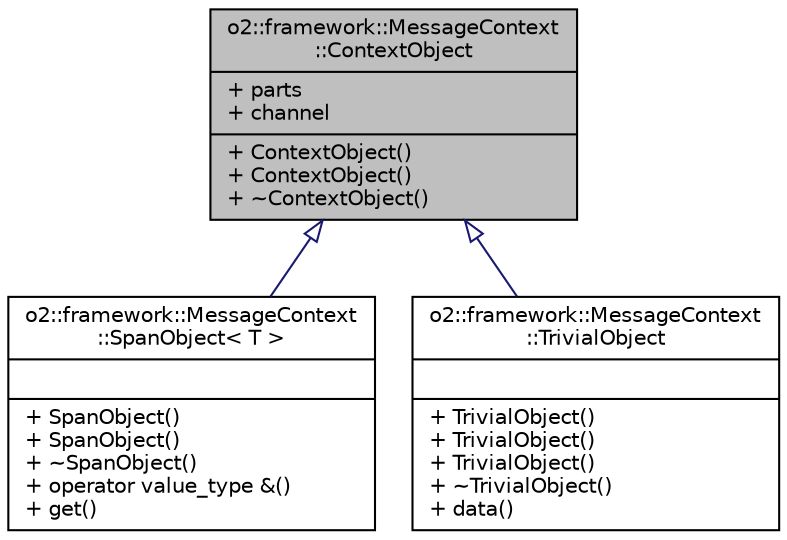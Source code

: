 digraph "o2::framework::MessageContext::ContextObject"
{
 // INTERACTIVE_SVG=YES
  bgcolor="transparent";
  edge [fontname="Helvetica",fontsize="10",labelfontname="Helvetica",labelfontsize="10"];
  node [fontname="Helvetica",fontsize="10",shape=record];
  Node1 [label="{o2::framework::MessageContext\l::ContextObject\n|+ parts\l+ channel\l|+ ContextObject()\l+ ContextObject()\l+ ~ContextObject()\l}",height=0.2,width=0.4,color="black", fillcolor="grey75", style="filled" fontcolor="black"];
  Node1 -> Node2 [dir="back",color="midnightblue",fontsize="10",style="solid",arrowtail="onormal",fontname="Helvetica"];
  Node2 [label="{o2::framework::MessageContext\l::SpanObject\< T \>\n||+ SpanObject()\l+ SpanObject()\l+ ~SpanObject()\l+ operator value_type &()\l+ get()\l}",height=0.2,width=0.4,color="black",URL="$d7/df1/classo2_1_1framework_1_1MessageContext_1_1SpanObject.html"];
  Node1 -> Node3 [dir="back",color="midnightblue",fontsize="10",style="solid",arrowtail="onormal",fontname="Helvetica"];
  Node3 [label="{o2::framework::MessageContext\l::TrivialObject\n||+ TrivialObject()\l+ TrivialObject()\l+ TrivialObject()\l+ ~TrivialObject()\l+ data()\l}",height=0.2,width=0.4,color="black",URL="$d3/dfd/classo2_1_1framework_1_1MessageContext_1_1TrivialObject.html",tooltip="TrivialObject handles a message object. "];
}
